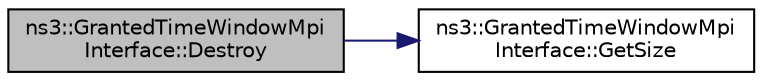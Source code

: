 digraph "ns3::GrantedTimeWindowMpiInterface::Destroy"
{
 // LATEX_PDF_SIZE
  edge [fontname="Helvetica",fontsize="10",labelfontname="Helvetica",labelfontsize="10"];
  node [fontname="Helvetica",fontsize="10",shape=record];
  rankdir="LR";
  Node1 [label="ns3::GrantedTimeWindowMpi\lInterface::Destroy",height=0.2,width=0.4,color="black", fillcolor="grey75", style="filled", fontcolor="black",tooltip="Deletes storage used by the parallel environment."];
  Node1 -> Node2 [color="midnightblue",fontsize="10",style="solid",fontname="Helvetica"];
  Node2 [label="ns3::GrantedTimeWindowMpi\lInterface::GetSize",height=0.2,width=0.4,color="black", fillcolor="white", style="filled",URL="$classns3_1_1_granted_time_window_mpi_interface.html#aff7518c8d1495ae1ea3ee23e5017d21c",tooltip="Get the number of ranks used by ns-3."];
}
